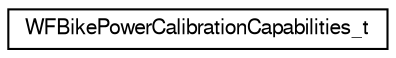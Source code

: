 digraph "Graphical Class Hierarchy"
{
  edge [fontname="FreeSans",fontsize="10",labelfontname="FreeSans",labelfontsize="10"];
  node [fontname="FreeSans",fontsize="10",shape=record];
  rankdir="LR";
  Node1 [label="WFBikePowerCalibrationCapabilities_t",height=0.2,width=0.4,color="black", fillcolor="white", style="filled",URL="$struct_w_f_bike_power_calibration_capabilities__t.html",tooltip="Describes status information on auto zero functions and outputs of raw and offset torque values..."];
}

